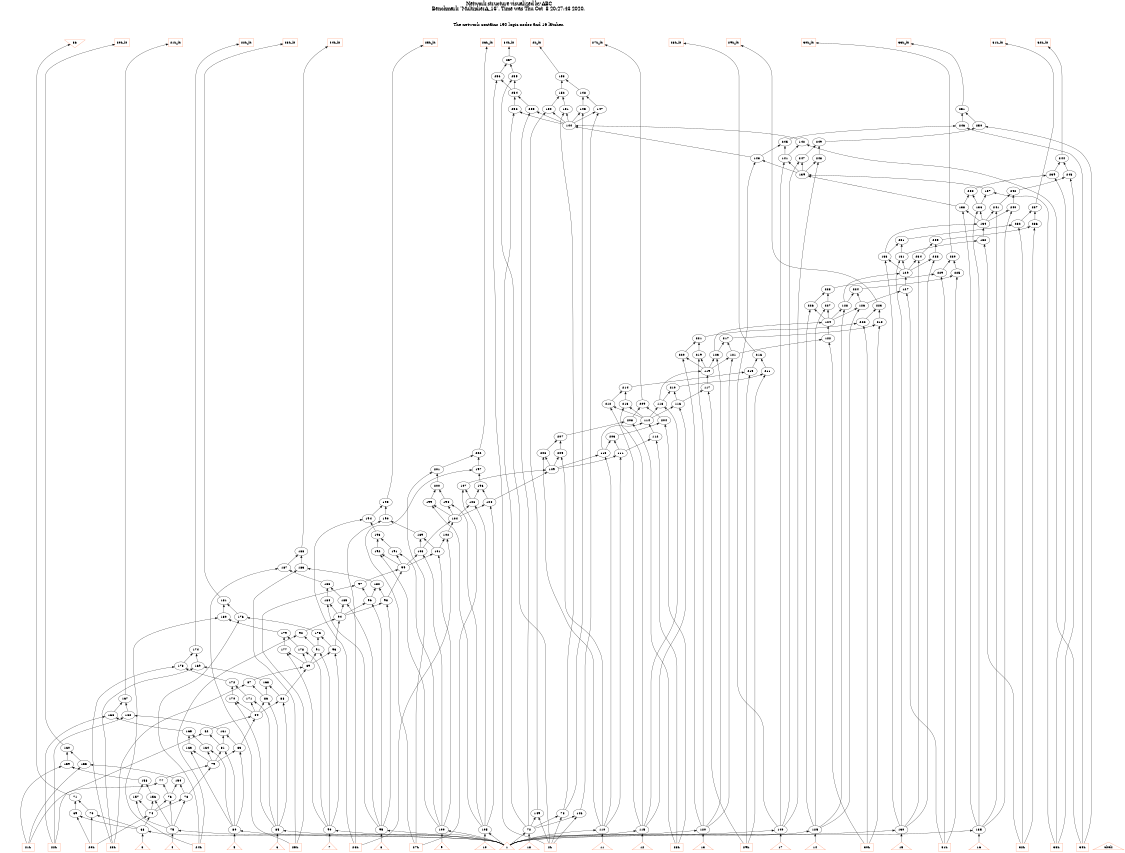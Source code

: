 # Network structure generated by ABC

digraph network {
size = "7.5,10";
center = true;
edge [dir = back];

{
  node [shape = plaintext];
  edge [style = invis];
  LevelTitle1 [label=""];
  LevelTitle2 [label=""];
  Level49 [label = ""];
  Level48 [label = ""];
  Level47 [label = ""];
  Level46 [label = ""];
  Level45 [label = ""];
  Level44 [label = ""];
  Level43 [label = ""];
  Level42 [label = ""];
  Level41 [label = ""];
  Level40 [label = ""];
  Level39 [label = ""];
  Level38 [label = ""];
  Level37 [label = ""];
  Level36 [label = ""];
  Level35 [label = ""];
  Level34 [label = ""];
  Level33 [label = ""];
  Level32 [label = ""];
  Level31 [label = ""];
  Level30 [label = ""];
  Level29 [label = ""];
  Level28 [label = ""];
  Level27 [label = ""];
  Level26 [label = ""];
  Level25 [label = ""];
  Level24 [label = ""];
  Level23 [label = ""];
  Level22 [label = ""];
  Level21 [label = ""];
  Level20 [label = ""];
  Level19 [label = ""];
  Level18 [label = ""];
  Level17 [label = ""];
  Level16 [label = ""];
  Level15 [label = ""];
  Level14 [label = ""];
  Level13 [label = ""];
  Level12 [label = ""];
  Level11 [label = ""];
  Level10 [label = ""];
  Level9 [label = ""];
  Level8 [label = ""];
  Level7 [label = ""];
  Level6 [label = ""];
  Level5 [label = ""];
  Level4 [label = ""];
  Level3 [label = ""];
  Level2 [label = ""];
  Level1 [label = ""];
  Level0 [label = ""];
  LevelTitle1 ->  LevelTitle2 ->  Level49 ->  Level48 ->  Level47 ->  Level46 ->  Level45 ->  Level44 ->  Level43 ->  Level42 ->  Level41 ->  Level40 ->  Level39 ->  Level38 ->  Level37 ->  Level36 ->  Level35 ->  Level34 ->  Level33 ->  Level32 ->  Level31 ->  Level30 ->  Level29 ->  Level28 ->  Level27 ->  Level26 ->  Level25 ->  Level24 ->  Level23 ->  Level22 ->  Level21 ->  Level20 ->  Level19 ->  Level18 ->  Level17 ->  Level16 ->  Level15 ->  Level14 ->  Level13 ->  Level12 ->  Level11 ->  Level10 ->  Level9 ->  Level8 ->  Level7 ->  Level6 ->  Level5 ->  Level4 ->  Level3 ->  Level2 ->  Level1 ->  Level0;
}

{
  rank = same;
  LevelTitle1;
  title1 [shape=plaintext,
          fontsize=20,
          fontname = "Times-Roman",
          label="Network structure visualized by ABC\nBenchmark \"MultiplierA_16\". Time was Thu Oct  8 20:27:43 2020. "
         ];
}

{
  rank = same;
  LevelTitle2;
  title2 [shape=plaintext,
          fontsize=18,
          fontname = "Times-Roman",
          label="The network contains 190 logic nodes and 16 latches.\n"
         ];
}

{
  rank = same;
  Level49;
  Node19 [label = "36", shape = invtriangle, color = coral, fillcolor = coral];
  Node21 [label = "2L_in", shape = box, color = coral, fillcolor = coral];
  Node24 [label = "20L_in", shape = box, color = coral, fillcolor = coral];
  Node27 [label = "21L_in", shape = box, color = coral, fillcolor = coral];
  Node30 [label = "22L_in", shape = box, color = coral, fillcolor = coral];
  Node33 [label = "23L_in", shape = box, color = coral, fillcolor = coral];
  Node36 [label = "24L_in", shape = box, color = coral, fillcolor = coral];
  Node39 [label = "25L_in", shape = box, color = coral, fillcolor = coral];
  Node42 [label = "26L_in", shape = box, color = coral, fillcolor = coral];
  Node45 [label = "27L_in", shape = box, color = coral, fillcolor = coral];
  Node48 [label = "28L_in", shape = box, color = coral, fillcolor = coral];
  Node51 [label = "29L_in", shape = box, color = coral, fillcolor = coral];
  Node54 [label = "30L_in", shape = box, color = coral, fillcolor = coral];
  Node57 [label = "31L_in", shape = box, color = coral, fillcolor = coral];
  Node60 [label = "32L_in", shape = box, color = coral, fillcolor = coral];
  Node63 [label = "33L_in", shape = box, color = coral, fillcolor = coral];
  Node66 [label = "34L_in", shape = box, color = coral, fillcolor = coral];
}

{
  rank = same;
  Level48;
  Node257 [label = "257\n", shape = ellipse];
}

{
  rank = same;
  Level47;
  Node153 [label = "153\n", shape = ellipse];
  Node255 [label = "255\n", shape = ellipse];
  Node256 [label = "256\n", shape = ellipse];
}

{
  rank = same;
  Level46;
  Node148 [label = "148\n", shape = ellipse];
  Node152 [label = "152\n", shape = ellipse];
  Node254 [label = "254\n", shape = ellipse];
}

{
  rank = same;
  Level45;
  Node145 [label = "145\n", shape = ellipse];
  Node147 [label = "147\n", shape = ellipse];
  Node150 [label = "150\n", shape = ellipse];
  Node151 [label = "151\n", shape = ellipse];
  Node251 [label = "251\n", shape = ellipse];
  Node252 [label = "252\n", shape = ellipse];
  Node253 [label = "253\n", shape = ellipse];
}

{
  rank = same;
  Level44;
  Node144 [label = "144\n", shape = ellipse];
  Node246 [label = "246\n", shape = ellipse];
  Node250 [label = "250\n", shape = ellipse];
}

{
  rank = same;
  Level43;
  Node142 [label = "142\n", shape = ellipse];
  Node245 [label = "245\n", shape = ellipse];
  Node249 [label = "249\n", shape = ellipse];
}

{
  rank = same;
  Level42;
  Node141 [label = "141\n", shape = ellipse];
  Node143 [label = "143\n", shape = ellipse];
  Node244 [label = "244\n", shape = ellipse];
  Node247 [label = "247\n", shape = ellipse];
  Node248 [label = "248\n", shape = ellipse];
}

{
  rank = same;
  Level41;
  Node139 [label = "139\n", shape = ellipse];
  Node239 [label = "239\n", shape = ellipse];
  Node243 [label = "243\n", shape = ellipse];
}

{
  rank = same;
  Level40;
  Node137 [label = "137\n", shape = ellipse];
  Node238 [label = "238\n", shape = ellipse];
  Node242 [label = "242\n", shape = ellipse];
}

{
  rank = same;
  Level39;
  Node136 [label = "136\n", shape = ellipse];
  Node138 [label = "138\n", shape = ellipse];
  Node237 [label = "237\n", shape = ellipse];
  Node240 [label = "240\n", shape = ellipse];
  Node241 [label = "241\n", shape = ellipse];
}

{
  rank = same;
  Level38;
  Node134 [label = "134\n", shape = ellipse];
  Node232 [label = "232\n", shape = ellipse];
  Node236 [label = "236\n", shape = ellipse];
}

{
  rank = same;
  Level37;
  Node132 [label = "132\n", shape = ellipse];
  Node231 [label = "231\n", shape = ellipse];
  Node235 [label = "235\n", shape = ellipse];
}

{
  rank = same;
  Level36;
  Node131 [label = "131\n", shape = ellipse];
  Node133 [label = "133\n", shape = ellipse];
  Node230 [label = "230\n", shape = ellipse];
  Node233 [label = "233\n", shape = ellipse];
  Node234 [label = "234\n", shape = ellipse];
}

{
  rank = same;
  Level35;
  Node129 [label = "129\n", shape = ellipse];
  Node225 [label = "225\n", shape = ellipse];
  Node229 [label = "229\n", shape = ellipse];
}

{
  rank = same;
  Level34;
  Node127 [label = "127\n", shape = ellipse];
  Node224 [label = "224\n", shape = ellipse];
  Node228 [label = "228\n", shape = ellipse];
}

{
  rank = same;
  Level33;
  Node126 [label = "126\n", shape = ellipse];
  Node128 [label = "128\n", shape = ellipse];
  Node223 [label = "223\n", shape = ellipse];
  Node226 [label = "226\n", shape = ellipse];
  Node227 [label = "227\n", shape = ellipse];
}

{
  rank = same;
  Level32;
  Node124 [label = "124\n", shape = ellipse];
  Node218 [label = "218\n", shape = ellipse];
  Node222 [label = "222\n", shape = ellipse];
}

{
  rank = same;
  Level31;
  Node122 [label = "122\n", shape = ellipse];
  Node217 [label = "217\n", shape = ellipse];
  Node221 [label = "221\n", shape = ellipse];
}

{
  rank = same;
  Level30;
  Node121 [label = "121\n", shape = ellipse];
  Node123 [label = "123\n", shape = ellipse];
  Node216 [label = "216\n", shape = ellipse];
  Node219 [label = "219\n", shape = ellipse];
  Node220 [label = "220\n", shape = ellipse];
}

{
  rank = same;
  Level29;
  Node119 [label = "119\n", shape = ellipse];
  Node211 [label = "211\n", shape = ellipse];
  Node215 [label = "215\n", shape = ellipse];
}

{
  rank = same;
  Level28;
  Node117 [label = "117\n", shape = ellipse];
  Node210 [label = "210\n", shape = ellipse];
  Node214 [label = "214\n", shape = ellipse];
}

{
  rank = same;
  Level27;
  Node116 [label = "116\n", shape = ellipse];
  Node118 [label = "118\n", shape = ellipse];
  Node209 [label = "209\n", shape = ellipse];
  Node212 [label = "212\n", shape = ellipse];
  Node213 [label = "213\n", shape = ellipse];
}

{
  rank = same;
  Level26;
  Node114 [label = "114\n", shape = ellipse];
  Node204 [label = "204\n", shape = ellipse];
  Node208 [label = "208\n", shape = ellipse];
}

{
  rank = same;
  Level25;
  Node112 [label = "112\n", shape = ellipse];
  Node203 [label = "203\n", shape = ellipse];
  Node207 [label = "207\n", shape = ellipse];
}

{
  rank = same;
  Level24;
  Node111 [label = "111\n", shape = ellipse];
  Node113 [label = "113\n", shape = ellipse];
  Node202 [label = "202\n", shape = ellipse];
  Node205 [label = "205\n", shape = ellipse];
  Node206 [label = "206\n", shape = ellipse];
}

{
  rank = same;
  Level23;
  Node109 [label = "109\n", shape = ellipse];
  Node197 [label = "197\n", shape = ellipse];
  Node201 [label = "201\n", shape = ellipse];
}

{
  rank = same;
  Level22;
  Node107 [label = "107\n", shape = ellipse];
  Node196 [label = "196\n", shape = ellipse];
  Node200 [label = "200\n", shape = ellipse];
}

{
  rank = same;
  Level21;
  Node106 [label = "106\n", shape = ellipse];
  Node108 [label = "108\n", shape = ellipse];
  Node195 [label = "195\n", shape = ellipse];
  Node198 [label = "198\n", shape = ellipse];
  Node199 [label = "199\n", shape = ellipse];
}

{
  rank = same;
  Level20;
  Node104 [label = "104\n", shape = ellipse];
  Node190 [label = "190\n", shape = ellipse];
  Node194 [label = "194\n", shape = ellipse];
}

{
  rank = same;
  Level19;
  Node102 [label = "102\n", shape = ellipse];
  Node189 [label = "189\n", shape = ellipse];
  Node193 [label = "193\n", shape = ellipse];
}

{
  rank = same;
  Level18;
  Node101 [label = "101\n", shape = ellipse];
  Node103 [label = "103\n", shape = ellipse];
  Node188 [label = "188\n", shape = ellipse];
  Node191 [label = "191\n", shape = ellipse];
  Node192 [label = "192\n", shape = ellipse];
}

{
  rank = same;
  Level17;
  Node99 [label = "99\n", shape = ellipse];
  Node183 [label = "183\n", shape = ellipse];
  Node187 [label = "187\n", shape = ellipse];
}

{
  rank = same;
  Level16;
  Node97 [label = "97\n", shape = ellipse];
  Node182 [label = "182\n", shape = ellipse];
  Node186 [label = "186\n", shape = ellipse];
}

{
  rank = same;
  Level15;
  Node96 [label = "96\n", shape = ellipse];
  Node98 [label = "98\n", shape = ellipse];
  Node181 [label = "181\n", shape = ellipse];
  Node184 [label = "184\n", shape = ellipse];
  Node185 [label = "185\n", shape = ellipse];
}

{
  rank = same;
  Level14;
  Node94 [label = "94\n", shape = ellipse];
  Node176 [label = "176\n", shape = ellipse];
  Node180 [label = "180\n", shape = ellipse];
}

{
  rank = same;
  Level13;
  Node92 [label = "92\n", shape = ellipse];
  Node175 [label = "175\n", shape = ellipse];
  Node179 [label = "179\n", shape = ellipse];
}

{
  rank = same;
  Level12;
  Node91 [label = "91\n", shape = ellipse];
  Node93 [label = "93\n", shape = ellipse];
  Node174 [label = "174\n", shape = ellipse];
  Node177 [label = "177\n", shape = ellipse];
  Node178 [label = "178\n", shape = ellipse];
}

{
  rank = same;
  Level11;
  Node89 [label = "89\n", shape = ellipse];
  Node169 [label = "169\n", shape = ellipse];
  Node173 [label = "173\n", shape = ellipse];
}

{
  rank = same;
  Level10;
  Node87 [label = "87\n", shape = ellipse];
  Node168 [label = "168\n", shape = ellipse];
  Node172 [label = "172\n", shape = ellipse];
}

{
  rank = same;
  Level9;
  Node86 [label = "86\n", shape = ellipse];
  Node88 [label = "88\n", shape = ellipse];
  Node167 [label = "167\n", shape = ellipse];
  Node170 [label = "170\n", shape = ellipse];
  Node171 [label = "171\n", shape = ellipse];
}

{
  rank = same;
  Level8;
  Node84 [label = "84\n", shape = ellipse];
  Node162 [label = "162\n", shape = ellipse];
  Node166 [label = "166\n", shape = ellipse];
}

{
  rank = same;
  Level7;
  Node82 [label = "82\n", shape = ellipse];
  Node161 [label = "161\n", shape = ellipse];
  Node165 [label = "165\n", shape = ellipse];
}

{
  rank = same;
  Level6;
  Node81 [label = "81\n", shape = ellipse];
  Node83 [label = "83\n", shape = ellipse];
  Node160 [label = "160\n", shape = ellipse];
  Node163 [label = "163\n", shape = ellipse];
  Node164 [label = "164\n", shape = ellipse];
}

{
  rank = same;
  Level5;
  Node79 [label = "79\n", shape = ellipse];
  Node155 [label = "155\n", shape = ellipse];
  Node159 [label = "159\n", shape = ellipse];
}

{
  rank = same;
  Level4;
  Node77 [label = "77\n", shape = ellipse];
  Node154 [label = "154\n", shape = ellipse];
  Node158 [label = "158\n", shape = ellipse];
}

{
  rank = same;
  Level3;
  Node71 [label = "71\n", shape = ellipse];
  Node76 [label = "76\n", shape = ellipse];
  Node78 [label = "78\n", shape = ellipse];
  Node156 [label = "156\n", shape = ellipse];
  Node157 [label = "157\n", shape = ellipse];
}

{
  rank = same;
  Level2;
  Node69 [label = "69\n", shape = ellipse];
  Node70 [label = "70\n", shape = ellipse];
  Node73 [label = "73\n", shape = ellipse];
  Node74 [label = "74\n", shape = ellipse];
  Node146 [label = "146\n", shape = ellipse];
  Node149 [label = "149\n", shape = ellipse];
}

{
  rank = same;
  Level1;
  Node68 [label = "68\n", shape = ellipse];
  Node72 [label = "72\n", shape = ellipse];
  Node75 [label = "75\n", shape = ellipse];
  Node80 [label = "80\n", shape = ellipse];
  Node85 [label = "85\n", shape = ellipse];
  Node90 [label = "90\n", shape = ellipse];
  Node95 [label = "95\n", shape = ellipse];
  Node100 [label = "100\n", shape = ellipse];
  Node105 [label = "105\n", shape = ellipse];
  Node110 [label = "110\n", shape = ellipse];
  Node115 [label = "115\n", shape = ellipse];
  Node120 [label = "120\n", shape = ellipse];
  Node125 [label = "125\n", shape = ellipse];
  Node130 [label = "130\n", shape = ellipse];
  Node135 [label = "135\n", shape = ellipse];
  Node140 [label = "140\n", shape = ellipse];
}

{
  rank = same;
  Level0;
  Node1 [label = "clock", shape = triangle, color = coral, fillcolor = coral];
  Node2 [label = "1", shape = triangle, color = coral, fillcolor = coral];
  Node3 [label = "3", shape = triangle, color = coral, fillcolor = coral];
  Node4 [label = "4", shape = triangle, color = coral, fillcolor = coral];
  Node5 [label = "5", shape = triangle, color = coral, fillcolor = coral];
  Node6 [label = "6", shape = triangle, color = coral, fillcolor = coral];
  Node7 [label = "7", shape = triangle, color = coral, fillcolor = coral];
  Node8 [label = "8", shape = triangle, color = coral, fillcolor = coral];
  Node9 [label = "9", shape = triangle, color = coral, fillcolor = coral];
  Node10 [label = "10", shape = triangle, color = coral, fillcolor = coral];
  Node11 [label = "11", shape = triangle, color = coral, fillcolor = coral];
  Node12 [label = "12", shape = triangle, color = coral, fillcolor = coral];
  Node13 [label = "13", shape = triangle, color = coral, fillcolor = coral];
  Node14 [label = "14", shape = triangle, color = coral, fillcolor = coral];
  Node15 [label = "15", shape = triangle, color = coral, fillcolor = coral];
  Node16 [label = "16", shape = triangle, color = coral, fillcolor = coral];
  Node17 [label = "17", shape = triangle, color = coral, fillcolor = coral];
  Node18 [label = "18", shape = triangle, color = coral, fillcolor = coral];
  Node22 [label = "2L", shape = box, color = coral, fillcolor = coral];
  Node25 [label = "20L", shape = box, color = coral, fillcolor = coral];
  Node28 [label = "21L", shape = box, color = coral, fillcolor = coral];
  Node31 [label = "22L", shape = box, color = coral, fillcolor = coral];
  Node34 [label = "23L", shape = box, color = coral, fillcolor = coral];
  Node37 [label = "24L", shape = box, color = coral, fillcolor = coral];
  Node40 [label = "25L", shape = box, color = coral, fillcolor = coral];
  Node43 [label = "26L", shape = box, color = coral, fillcolor = coral];
  Node46 [label = "27L", shape = box, color = coral, fillcolor = coral];
  Node49 [label = "28L", shape = box, color = coral, fillcolor = coral];
  Node52 [label = "29L", shape = box, color = coral, fillcolor = coral];
  Node55 [label = "30L", shape = box, color = coral, fillcolor = coral];
  Node58 [label = "31L", shape = box, color = coral, fillcolor = coral];
  Node61 [label = "32L", shape = box, color = coral, fillcolor = coral];
  Node64 [label = "33L", shape = box, color = coral, fillcolor = coral];
  Node67 [label = "34L", shape = box, color = coral, fillcolor = coral];
}

title1 -> title2 [style = invis];
title2 -> Node19 [style = invis];
title2 -> Node21 [style = invis];
title2 -> Node24 [style = invis];
title2 -> Node27 [style = invis];
title2 -> Node30 [style = invis];
title2 -> Node33 [style = invis];
title2 -> Node36 [style = invis];
title2 -> Node39 [style = invis];
title2 -> Node42 [style = invis];
title2 -> Node45 [style = invis];
title2 -> Node48 [style = invis];
title2 -> Node51 [style = invis];
title2 -> Node54 [style = invis];
title2 -> Node57 [style = invis];
title2 -> Node60 [style = invis];
title2 -> Node63 [style = invis];
title2 -> Node66 [style = invis];
Node19 -> Node71 [style = solid];
Node21 -> Node153 [style = solid];
Node24 -> Node160 [style = solid];
Node27 -> Node167 [style = solid];
Node30 -> Node174 [style = solid];
Node33 -> Node181 [style = solid];
Node36 -> Node188 [style = solid];
Node39 -> Node195 [style = solid];
Node42 -> Node202 [style = solid];
Node45 -> Node209 [style = solid];
Node48 -> Node216 [style = solid];
Node51 -> Node223 [style = solid];
Node54 -> Node230 [style = solid];
Node57 -> Node237 [style = solid];
Node60 -> Node244 [style = solid];
Node63 -> Node251 [style = solid];
Node66 -> Node257 [style = solid];
Node68 -> Node2 [style = solid];
Node68 -> Node3 [style = solid];
Node69 -> Node25 [style = solid];
Node69 -> Node68 [style = solid];
Node70 -> Node25 [style = solid];
Node70 -> Node68 [style = solid];
Node71 -> Node69 [style = solid];
Node71 -> Node70 [style = solid];
Node72 -> Node2 [style = solid];
Node72 -> Node18 [style = solid];
Node73 -> Node22 [style = solid];
Node73 -> Node72 [style = solid];
Node74 -> Node25 [style = solid];
Node74 -> Node68 [style = solid];
Node75 -> Node2 [style = solid];
Node75 -> Node4 [style = solid];
Node76 -> Node74 [style = solid];
Node76 -> Node75 [style = solid];
Node77 -> Node28 [style = solid];
Node77 -> Node76 [style = solid];
Node78 -> Node74 [style = solid];
Node78 -> Node75 [style = solid];
Node79 -> Node77 [style = solid];
Node79 -> Node78 [style = solid];
Node80 -> Node2 [style = solid];
Node80 -> Node5 [style = solid];
Node81 -> Node79 [style = solid];
Node81 -> Node80 [style = solid];
Node82 -> Node31 [style = solid];
Node82 -> Node81 [style = solid];
Node83 -> Node79 [style = solid];
Node83 -> Node80 [style = solid];
Node84 -> Node82 [style = solid];
Node84 -> Node83 [style = solid];
Node85 -> Node2 [style = solid];
Node85 -> Node6 [style = solid];
Node86 -> Node84 [style = solid];
Node86 -> Node85 [style = solid];
Node87 -> Node34 [style = solid];
Node87 -> Node86 [style = solid];
Node88 -> Node84 [style = solid];
Node88 -> Node85 [style = solid];
Node89 -> Node87 [style = solid];
Node89 -> Node88 [style = solid];
Node90 -> Node2 [style = solid];
Node90 -> Node7 [style = solid];
Node91 -> Node89 [style = solid];
Node91 -> Node90 [style = solid];
Node92 -> Node37 [style = solid];
Node92 -> Node91 [style = solid];
Node93 -> Node89 [style = solid];
Node93 -> Node90 [style = solid];
Node94 -> Node92 [style = solid];
Node94 -> Node93 [style = solid];
Node95 -> Node2 [style = solid];
Node95 -> Node8 [style = solid];
Node96 -> Node94 [style = solid];
Node96 -> Node95 [style = solid];
Node97 -> Node40 [style = solid];
Node97 -> Node96 [style = solid];
Node98 -> Node94 [style = solid];
Node98 -> Node95 [style = solid];
Node99 -> Node97 [style = solid];
Node99 -> Node98 [style = solid];
Node100 -> Node2 [style = solid];
Node100 -> Node9 [style = solid];
Node101 -> Node99 [style = solid];
Node101 -> Node100 [style = solid];
Node102 -> Node43 [style = solid];
Node102 -> Node101 [style = solid];
Node103 -> Node99 [style = solid];
Node103 -> Node100 [style = solid];
Node104 -> Node102 [style = solid];
Node104 -> Node103 [style = solid];
Node105 -> Node2 [style = solid];
Node105 -> Node10 [style = solid];
Node106 -> Node104 [style = solid];
Node106 -> Node105 [style = solid];
Node107 -> Node46 [style = solid];
Node107 -> Node106 [style = solid];
Node108 -> Node104 [style = solid];
Node108 -> Node105 [style = solid];
Node109 -> Node107 [style = solid];
Node109 -> Node108 [style = solid];
Node110 -> Node2 [style = solid];
Node110 -> Node11 [style = solid];
Node111 -> Node109 [style = solid];
Node111 -> Node110 [style = solid];
Node112 -> Node49 [style = solid];
Node112 -> Node111 [style = solid];
Node113 -> Node109 [style = solid];
Node113 -> Node110 [style = solid];
Node114 -> Node112 [style = solid];
Node114 -> Node113 [style = solid];
Node115 -> Node2 [style = solid];
Node115 -> Node12 [style = solid];
Node116 -> Node114 [style = solid];
Node116 -> Node115 [style = solid];
Node117 -> Node52 [style = solid];
Node117 -> Node116 [style = solid];
Node118 -> Node114 [style = solid];
Node118 -> Node115 [style = solid];
Node119 -> Node117 [style = solid];
Node119 -> Node118 [style = solid];
Node120 -> Node2 [style = solid];
Node120 -> Node13 [style = solid];
Node121 -> Node119 [style = solid];
Node121 -> Node120 [style = solid];
Node122 -> Node55 [style = solid];
Node122 -> Node121 [style = solid];
Node123 -> Node119 [style = solid];
Node123 -> Node120 [style = solid];
Node124 -> Node122 [style = solid];
Node124 -> Node123 [style = solid];
Node125 -> Node2 [style = solid];
Node125 -> Node14 [style = solid];
Node126 -> Node124 [style = solid];
Node126 -> Node125 [style = solid];
Node127 -> Node58 [style = solid];
Node127 -> Node126 [style = solid];
Node128 -> Node124 [style = solid];
Node128 -> Node125 [style = solid];
Node129 -> Node127 [style = solid];
Node129 -> Node128 [style = solid];
Node130 -> Node2 [style = solid];
Node130 -> Node15 [style = solid];
Node131 -> Node129 [style = solid];
Node131 -> Node130 [style = solid];
Node132 -> Node61 [style = solid];
Node132 -> Node131 [style = solid];
Node133 -> Node129 [style = solid];
Node133 -> Node130 [style = solid];
Node134 -> Node132 [style = solid];
Node134 -> Node133 [style = solid];
Node135 -> Node2 [style = solid];
Node135 -> Node16 [style = solid];
Node136 -> Node134 [style = solid];
Node136 -> Node135 [style = solid];
Node137 -> Node64 [style = solid];
Node137 -> Node136 [style = solid];
Node138 -> Node134 [style = solid];
Node138 -> Node135 [style = solid];
Node139 -> Node137 [style = solid];
Node139 -> Node138 [style = solid];
Node140 -> Node2 [style = solid];
Node140 -> Node17 [style = solid];
Node141 -> Node139 [style = solid];
Node141 -> Node140 [style = solid];
Node142 -> Node67 [style = solid];
Node142 -> Node141 [style = solid];
Node143 -> Node139 [style = solid];
Node143 -> Node140 [style = solid];
Node144 -> Node142 [style = solid];
Node144 -> Node143 [style = solid];
Node145 -> Node73 [style = solid];
Node145 -> Node144 [style = solid];
Node146 -> Node22 [style = solid];
Node146 -> Node72 [style = solid];
Node147 -> Node144 [style = solid];
Node147 -> Node146 [style = solid];
Node148 -> Node145 [style = solid];
Node148 -> Node147 [style = solid];
Node149 -> Node22 [style = solid];
Node149 -> Node72 [style = solid];
Node150 -> Node144 [style = solid];
Node150 -> Node149 [style = solid];
Node151 -> Node73 [style = solid];
Node151 -> Node144 [style = solid];
Node152 -> Node150 [style = solid];
Node152 -> Node151 [style = solid];
Node153 -> Node148 [style = solid];
Node153 -> Node152 [style = solid];
Node154 -> Node76 [style = solid];
Node154 -> Node78 [style = solid];
Node155 -> Node28 [style = solid];
Node155 -> Node154 [style = solid];
Node156 -> Node74 [style = solid];
Node156 -> Node75 [style = solid];
Node157 -> Node74 [style = solid];
Node157 -> Node75 [style = solid];
Node158 -> Node156 [style = solid];
Node158 -> Node157 [style = solid];
Node159 -> Node28 [style = solid];
Node159 -> Node158 [style = solid];
Node160 -> Node155 [style = solid];
Node160 -> Node159 [style = solid];
Node161 -> Node81 [style = solid];
Node161 -> Node83 [style = solid];
Node162 -> Node31 [style = solid];
Node162 -> Node161 [style = solid];
Node163 -> Node79 [style = solid];
Node163 -> Node80 [style = solid];
Node164 -> Node79 [style = solid];
Node164 -> Node80 [style = solid];
Node165 -> Node163 [style = solid];
Node165 -> Node164 [style = solid];
Node166 -> Node31 [style = solid];
Node166 -> Node165 [style = solid];
Node167 -> Node162 [style = solid];
Node167 -> Node166 [style = solid];
Node168 -> Node86 [style = solid];
Node168 -> Node88 [style = solid];
Node169 -> Node34 [style = solid];
Node169 -> Node168 [style = solid];
Node170 -> Node84 [style = solid];
Node170 -> Node85 [style = solid];
Node171 -> Node84 [style = solid];
Node171 -> Node85 [style = solid];
Node172 -> Node170 [style = solid];
Node172 -> Node171 [style = solid];
Node173 -> Node34 [style = solid];
Node173 -> Node172 [style = solid];
Node174 -> Node169 [style = solid];
Node174 -> Node173 [style = solid];
Node175 -> Node91 [style = solid];
Node175 -> Node93 [style = solid];
Node176 -> Node37 [style = solid];
Node176 -> Node175 [style = solid];
Node177 -> Node89 [style = solid];
Node177 -> Node90 [style = solid];
Node178 -> Node89 [style = solid];
Node178 -> Node90 [style = solid];
Node179 -> Node177 [style = solid];
Node179 -> Node178 [style = solid];
Node180 -> Node37 [style = solid];
Node180 -> Node179 [style = solid];
Node181 -> Node176 [style = solid];
Node181 -> Node180 [style = solid];
Node182 -> Node96 [style = solid];
Node182 -> Node98 [style = solid];
Node183 -> Node40 [style = solid];
Node183 -> Node182 [style = solid];
Node184 -> Node94 [style = solid];
Node184 -> Node95 [style = solid];
Node185 -> Node94 [style = solid];
Node185 -> Node95 [style = solid];
Node186 -> Node184 [style = solid];
Node186 -> Node185 [style = solid];
Node187 -> Node40 [style = solid];
Node187 -> Node186 [style = solid];
Node188 -> Node183 [style = solid];
Node188 -> Node187 [style = solid];
Node189 -> Node101 [style = solid];
Node189 -> Node103 [style = solid];
Node190 -> Node43 [style = solid];
Node190 -> Node189 [style = solid];
Node191 -> Node99 [style = solid];
Node191 -> Node100 [style = solid];
Node192 -> Node99 [style = solid];
Node192 -> Node100 [style = solid];
Node193 -> Node191 [style = solid];
Node193 -> Node192 [style = solid];
Node194 -> Node43 [style = solid];
Node194 -> Node193 [style = solid];
Node195 -> Node190 [style = solid];
Node195 -> Node194 [style = solid];
Node196 -> Node106 [style = solid];
Node196 -> Node108 [style = solid];
Node197 -> Node46 [style = solid];
Node197 -> Node196 [style = solid];
Node198 -> Node104 [style = solid];
Node198 -> Node105 [style = solid];
Node199 -> Node104 [style = solid];
Node199 -> Node105 [style = solid];
Node200 -> Node198 [style = solid];
Node200 -> Node199 [style = solid];
Node201 -> Node46 [style = solid];
Node201 -> Node200 [style = solid];
Node202 -> Node197 [style = solid];
Node202 -> Node201 [style = solid];
Node203 -> Node111 [style = solid];
Node203 -> Node113 [style = solid];
Node204 -> Node49 [style = solid];
Node204 -> Node203 [style = solid];
Node205 -> Node109 [style = solid];
Node205 -> Node110 [style = solid];
Node206 -> Node109 [style = solid];
Node206 -> Node110 [style = solid];
Node207 -> Node205 [style = solid];
Node207 -> Node206 [style = solid];
Node208 -> Node49 [style = solid];
Node208 -> Node207 [style = solid];
Node209 -> Node204 [style = solid];
Node209 -> Node208 [style = solid];
Node210 -> Node116 [style = solid];
Node210 -> Node118 [style = solid];
Node211 -> Node52 [style = solid];
Node211 -> Node210 [style = solid];
Node212 -> Node114 [style = solid];
Node212 -> Node115 [style = solid];
Node213 -> Node114 [style = solid];
Node213 -> Node115 [style = solid];
Node214 -> Node212 [style = solid];
Node214 -> Node213 [style = solid];
Node215 -> Node52 [style = solid];
Node215 -> Node214 [style = solid];
Node216 -> Node211 [style = solid];
Node216 -> Node215 [style = solid];
Node217 -> Node121 [style = solid];
Node217 -> Node123 [style = solid];
Node218 -> Node55 [style = solid];
Node218 -> Node217 [style = solid];
Node219 -> Node119 [style = solid];
Node219 -> Node120 [style = solid];
Node220 -> Node119 [style = solid];
Node220 -> Node120 [style = solid];
Node221 -> Node219 [style = solid];
Node221 -> Node220 [style = solid];
Node222 -> Node55 [style = solid];
Node222 -> Node221 [style = solid];
Node223 -> Node218 [style = solid];
Node223 -> Node222 [style = solid];
Node224 -> Node126 [style = solid];
Node224 -> Node128 [style = solid];
Node225 -> Node58 [style = solid];
Node225 -> Node224 [style = solid];
Node226 -> Node124 [style = solid];
Node226 -> Node125 [style = solid];
Node227 -> Node124 [style = solid];
Node227 -> Node125 [style = solid];
Node228 -> Node226 [style = solid];
Node228 -> Node227 [style = solid];
Node229 -> Node58 [style = solid];
Node229 -> Node228 [style = solid];
Node230 -> Node225 [style = solid];
Node230 -> Node229 [style = solid];
Node231 -> Node131 [style = solid];
Node231 -> Node133 [style = solid];
Node232 -> Node61 [style = solid];
Node232 -> Node231 [style = solid];
Node233 -> Node129 [style = solid];
Node233 -> Node130 [style = solid];
Node234 -> Node129 [style = solid];
Node234 -> Node130 [style = solid];
Node235 -> Node233 [style = solid];
Node235 -> Node234 [style = solid];
Node236 -> Node61 [style = solid];
Node236 -> Node235 [style = solid];
Node237 -> Node232 [style = solid];
Node237 -> Node236 [style = solid];
Node238 -> Node136 [style = solid];
Node238 -> Node138 [style = solid];
Node239 -> Node64 [style = solid];
Node239 -> Node238 [style = solid];
Node240 -> Node134 [style = solid];
Node240 -> Node135 [style = solid];
Node241 -> Node134 [style = solid];
Node241 -> Node135 [style = solid];
Node242 -> Node240 [style = solid];
Node242 -> Node241 [style = solid];
Node243 -> Node64 [style = solid];
Node243 -> Node242 [style = solid];
Node244 -> Node239 [style = solid];
Node244 -> Node243 [style = solid];
Node245 -> Node141 [style = solid];
Node245 -> Node143 [style = solid];
Node246 -> Node67 [style = solid];
Node246 -> Node245 [style = solid];
Node247 -> Node139 [style = solid];
Node247 -> Node140 [style = solid];
Node248 -> Node139 [style = solid];
Node248 -> Node140 [style = solid];
Node249 -> Node247 [style = solid];
Node249 -> Node248 [style = solid];
Node250 -> Node67 [style = solid];
Node250 -> Node249 [style = solid];
Node251 -> Node246 [style = solid];
Node251 -> Node250 [style = solid];
Node252 -> Node72 [style = solid];
Node252 -> Node144 [style = solid];
Node253 -> Node72 [style = solid];
Node253 -> Node144 [style = solid];
Node254 -> Node252 [style = solid];
Node254 -> Node253 [style = solid];
Node255 -> Node22 [style = solid];
Node255 -> Node254 [style = solid];
Node256 -> Node22 [style = solid];
Node256 -> Node254 [style = solid];
Node257 -> Node255 [style = solid];
Node257 -> Node256 [style = solid];
}

